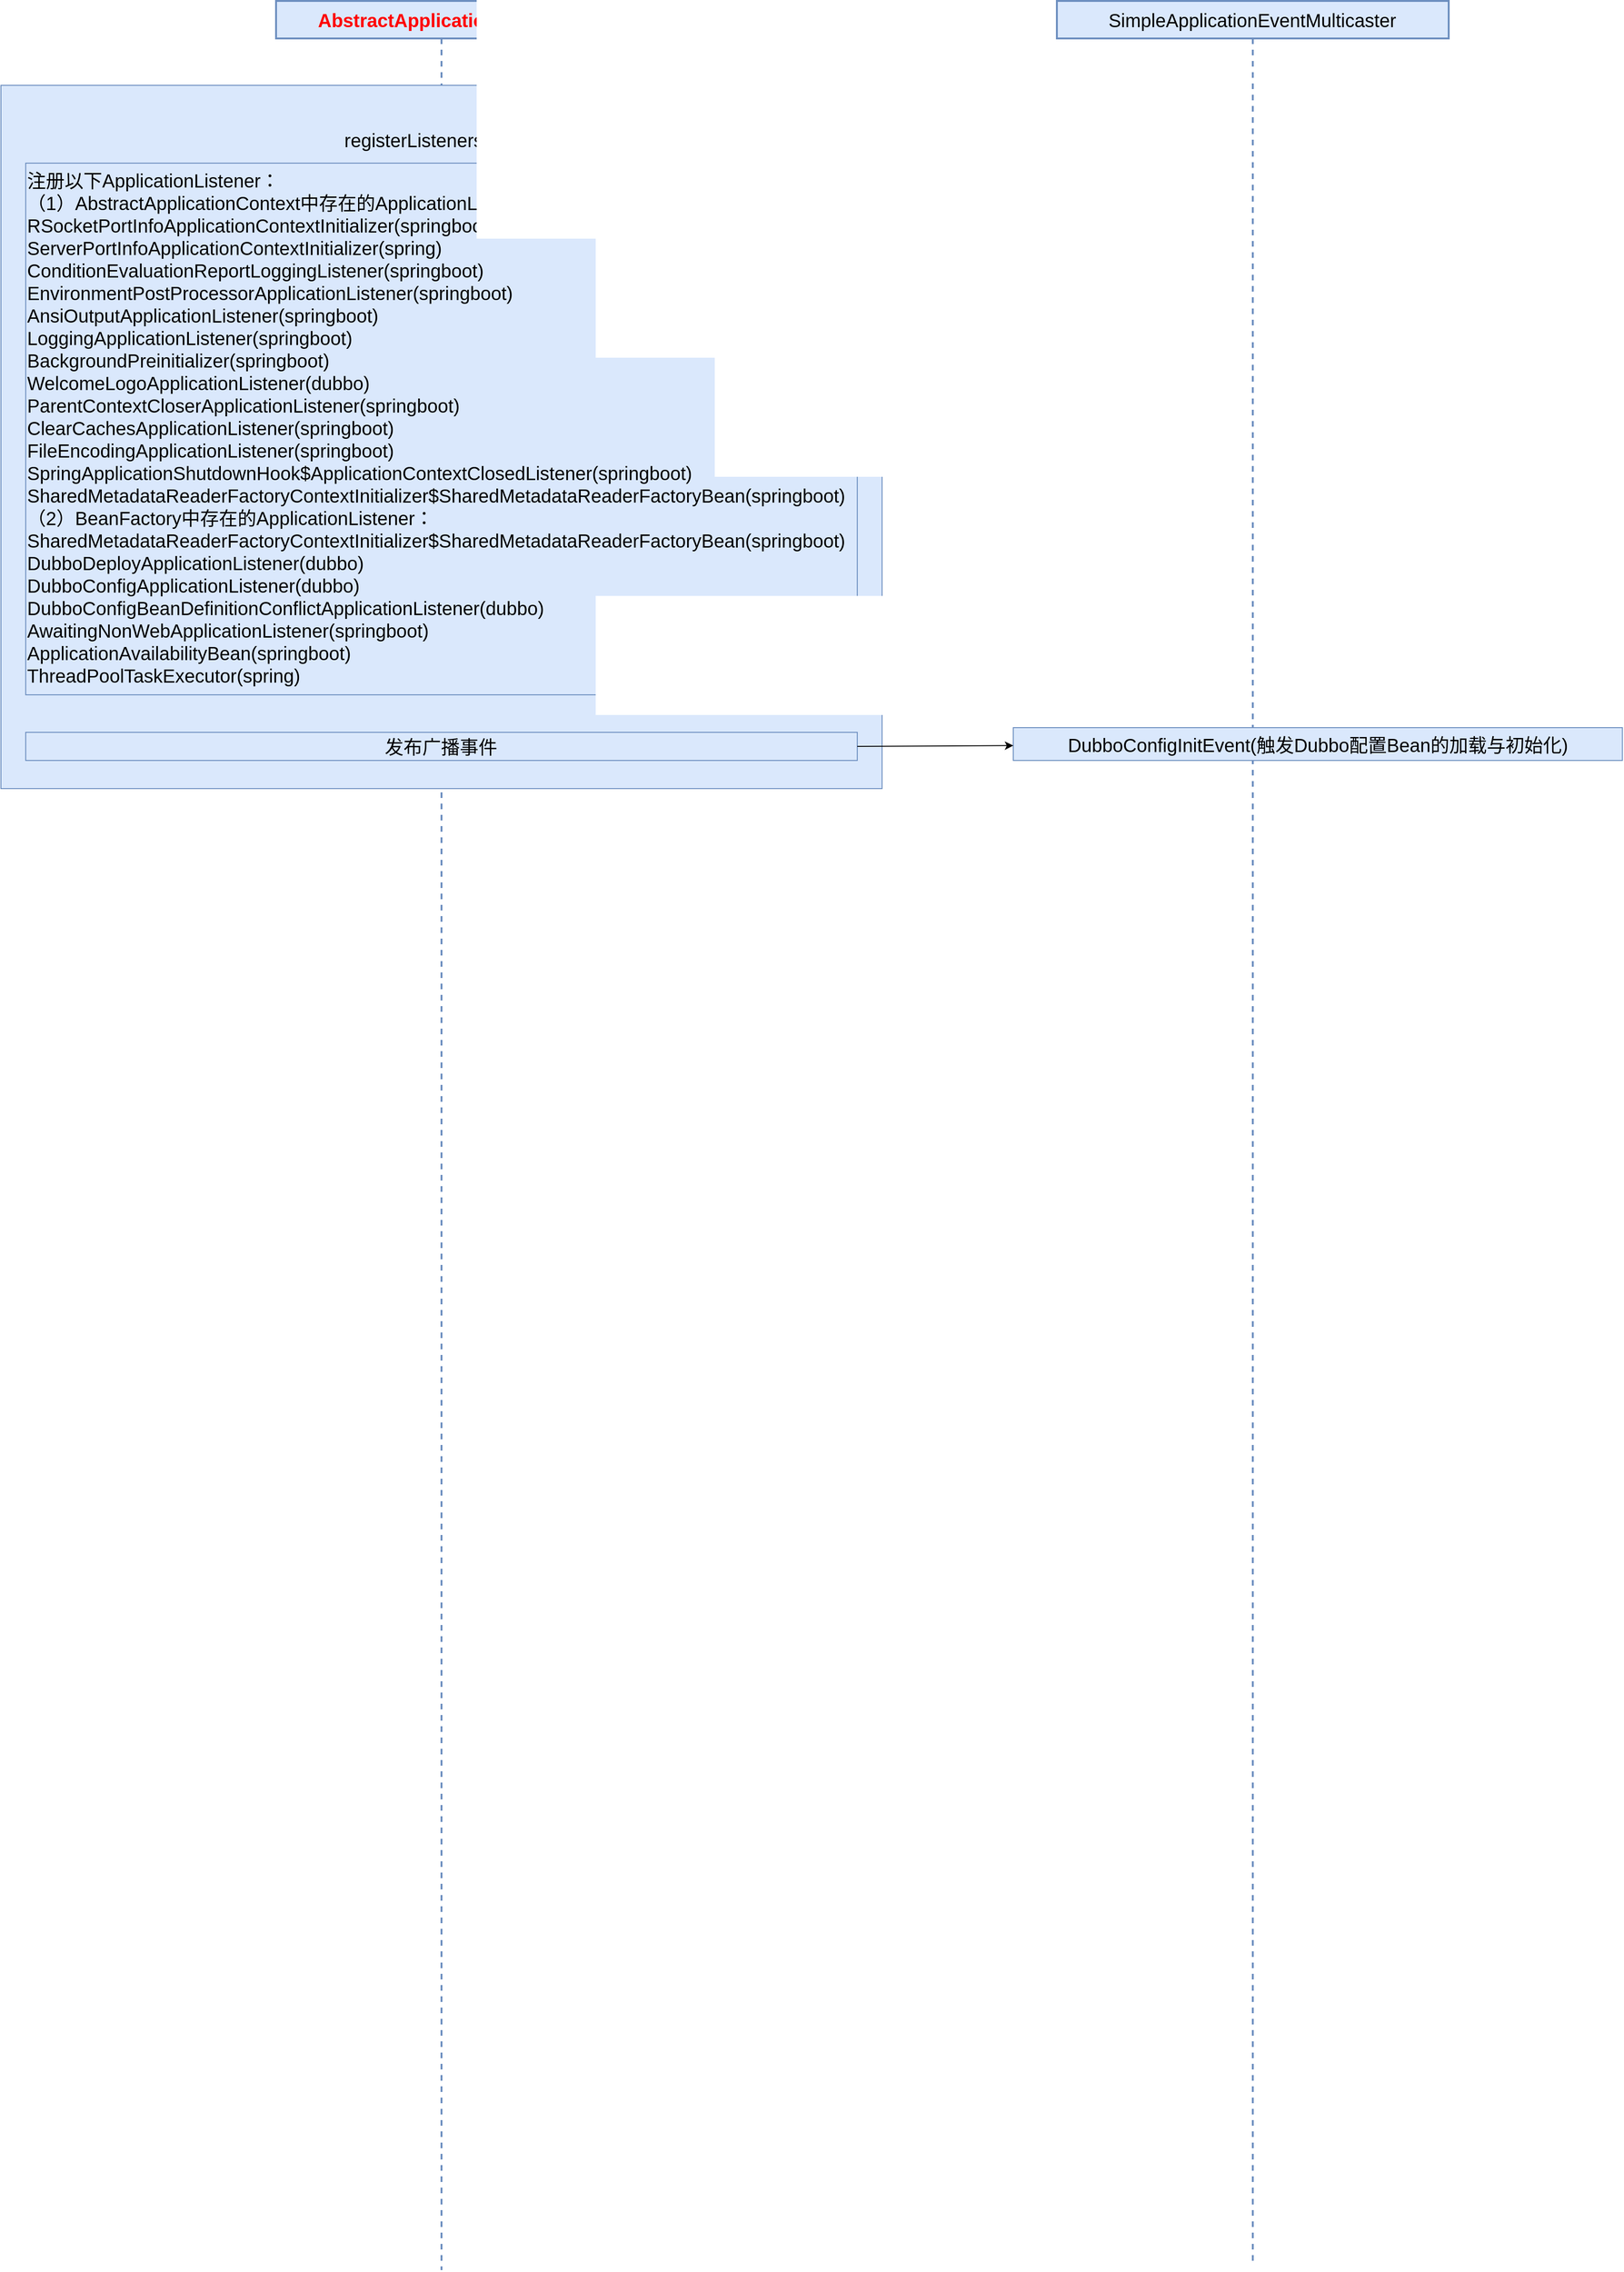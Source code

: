 <mxfile version="28.1.2">
  <diagram name="第 1 页" id="A2wYnKDMZFF023bxGnZ8">
    <mxGraphModel dx="2864" dy="1174" grid="1" gridSize="10" guides="1" tooltips="1" connect="1" arrows="1" fold="1" page="1" pageScale="1" pageWidth="827" pageHeight="1169" math="0" shadow="0">
      <root>
        <mxCell id="0" />
        <mxCell id="1" parent="0" />
        <mxCell id="qlxX7Fygw9MmZmLqK2NQ-1" value="AbstractApplicationContext" style="shape=umlLifeline;perimeter=lifelinePerimeter;whiteSpace=wrap;html=1;container=1;dropTarget=0;collapsible=0;recursiveResize=0;outlineConnect=0;portConstraint=eastwest;newEdgeStyle={&quot;curved&quot;:0,&quot;rounded&quot;:0};fontSize=20;fillColor=#dae8fc;strokeColor=#6c8ebf;strokeWidth=2;fontStyle=1;fontColor=#FF0000;" parent="1" vertex="1">
          <mxGeometry x="193.5" y="160" width="353" height="2420" as="geometry" />
        </mxCell>
        <mxCell id="tHCy42ypWK_uThyhraDl-2" value="" style="html=1;whiteSpace=wrap;fontSize=20;fillColor=#dae8fc;strokeColor=#6c8ebf;" parent="1" vertex="1">
          <mxGeometry x="-100" y="250" width="940" height="750" as="geometry" />
        </mxCell>
        <mxCell id="tHCy42ypWK_uThyhraDl-4" value="SimpleApplicationEventMulticaster" style="shape=umlLifeline;perimeter=lifelinePerimeter;whiteSpace=wrap;html=1;container=1;dropTarget=0;collapsible=0;recursiveResize=0;outlineConnect=0;portConstraint=eastwest;newEdgeStyle={&quot;curved&quot;:0,&quot;rounded&quot;:0};fontSize=20;fillColor=#dae8fc;strokeColor=#6c8ebf;strokeWidth=2;" parent="1" vertex="1">
          <mxGeometry x="1026.49" y="160" width="418" height="2410" as="geometry" />
        </mxCell>
        <mxCell id="tHCy42ypWK_uThyhraDl-15" value="&lt;span style=&quot;font-size: 20px;&quot;&gt;registerListeners()&lt;/span&gt;" style="text;html=1;align=center;verticalAlign=middle;whiteSpace=wrap;rounded=0;" parent="1" vertex="1">
          <mxGeometry x="287" y="283" width="120" height="50" as="geometry" />
        </mxCell>
        <mxCell id="tHCy42ypWK_uThyhraDl-28" value="&lt;div&gt;注册以下ApplicationListener：&lt;/div&gt;&lt;div&gt;（1）AbstractApplicationContext中存在的ApplicationListener：&lt;/div&gt;&lt;div&gt;RSocketPortInfoApplicationContextInitializer(springboot)&lt;/div&gt;&lt;div&gt;ServerPortInfoApplicationContextInitializer(spring)&lt;/div&gt;&lt;div&gt;ConditionEvaluationReportLoggingListener(springboot)&lt;/div&gt;&lt;div&gt;EnvironmentPostProcessorApplicationListener(springboot)&lt;/div&gt;&lt;div&gt;AnsiOutputApplicationListener(springboot)&lt;/div&gt;&lt;div&gt;LoggingApplicationListener(springboot)&lt;/div&gt;&lt;div&gt;BackgroundPreinitializer(springboot)&lt;/div&gt;&lt;div&gt;WelcomeLogoApplicationListener(dubbo)&lt;/div&gt;&lt;div&gt;ParentContextCloserApplicationListener(springboot)&lt;/div&gt;&lt;div&gt;ClearCachesApplicationListener(springboot)&lt;/div&gt;&lt;div&gt;FileEncodingApplicationListener(springboot)&lt;/div&gt;&lt;div&gt;SpringApplicationShutdownHook$ApplicationContextClosedListener(springboot)&lt;/div&gt;&lt;div&gt;SharedMetadataReaderFactoryContextInitializer$SharedMetadataReaderFactoryBean(springboot)&lt;/div&gt;&lt;div&gt;（2）BeanFactory中存在的ApplicationListener：&lt;/div&gt;&lt;div&gt;SharedMetadataReaderFactoryContextInitializer$SharedMetadataReaderFactoryBean(springboot)&lt;/div&gt;&lt;div&gt;DubboDeployApplicationListener(dubbo)&lt;/div&gt;&lt;div&gt;DubboConfigApplicationListener(dubbo)&lt;/div&gt;&lt;div&gt;DubboConfigBeanDefinitionConflictApplicationListener(dubbo)&lt;/div&gt;&lt;div&gt;AwaitingNonWebApplicationListener(springboot)&lt;/div&gt;&lt;div&gt;ApplicationAvailabilityBean(springboot)&lt;/div&gt;&lt;div&gt;ThreadPoolTaskExecutor(spring)&lt;/div&gt;" style="html=1;whiteSpace=wrap;fontSize=20;fillColor=#dae8fc;strokeColor=#6c8ebf;strokeWidth=1;align=left;verticalAlign=top;" parent="1" vertex="1">
          <mxGeometry x="-73.57" y="333" width="887.14" height="567" as="geometry" />
        </mxCell>
        <mxCell id="KwpqBEv4T0Tl1birE-Hl-1" value="发布广播事件" style="html=1;whiteSpace=wrap;fontSize=20;fillColor=#dae8fc;strokeColor=#6c8ebf;strokeWidth=1;align=center;verticalAlign=middle;" parent="1" vertex="1">
          <mxGeometry x="-73.57" y="940" width="887.14" height="30" as="geometry" />
        </mxCell>
        <mxCell id="RKcYqGWdRNkFQDcnvxM3-1" value="DubboConfigInitEvent(触发Dubbo配置Bean的加载与初始化)" style="html=1;whiteSpace=wrap;fontSize=20;fillColor=#dae8fc;strokeColor=#6c8ebf;" parent="1" vertex="1">
          <mxGeometry x="980" y="935" width="649.8" height="35" as="geometry" />
        </mxCell>
        <mxCell id="RKcYqGWdRNkFQDcnvxM3-2" value="" style="endArrow=classic;html=1;rounded=0;exitX=1;exitY=0.5;exitDx=0;exitDy=0;" parent="1" source="KwpqBEv4T0Tl1birE-Hl-1" target="RKcYqGWdRNkFQDcnvxM3-1" edge="1">
          <mxGeometry width="50" height="50" relative="1" as="geometry">
            <mxPoint x="950" y="1120" as="sourcePoint" />
            <mxPoint x="1000" y="1070" as="targetPoint" />
          </mxGeometry>
        </mxCell>
      </root>
    </mxGraphModel>
  </diagram>
</mxfile>
